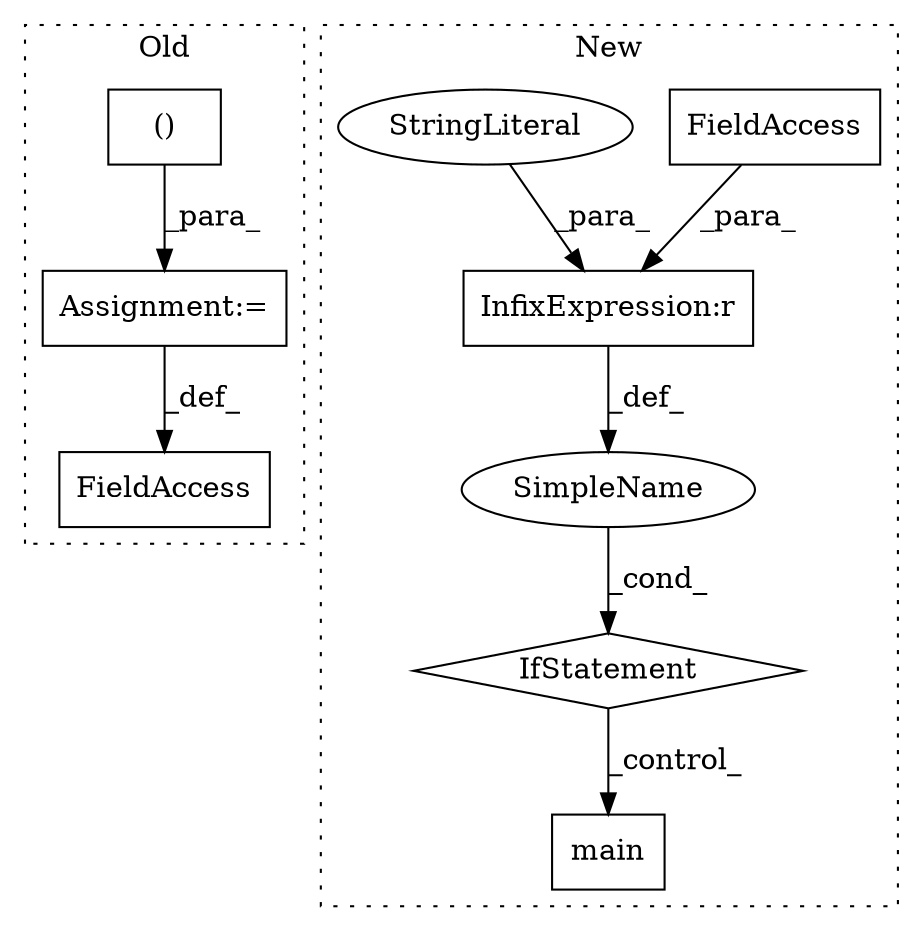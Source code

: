 digraph G {
subgraph cluster0 {
1 [label="()" a="106" s="984" l="25" shape="box"];
8 [label="FieldAccess" a="22" s="863" l="14" shape="box"];
9 [label="Assignment:=" a="7" s="877" l="1" shape="box"];
label = "Old";
style="dotted";
}
subgraph cluster1 {
2 [label="main" a="32" s="1888" l="6" shape="box"];
3 [label="IfStatement" a="25" s="1843,1869" l="4,2" shape="diamond"];
4 [label="SimpleName" a="42" s="" l="" shape="ellipse"];
5 [label="InfixExpression:r" a="27" s="1855" l="4" shape="box"];
6 [label="FieldAccess" a="22" s="1847" l="8" shape="box"];
7 [label="StringLiteral" a="45" s="1859" l="10" shape="ellipse"];
label = "New";
style="dotted";
}
1 -> 9 [label="_para_"];
3 -> 2 [label="_control_"];
4 -> 3 [label="_cond_"];
5 -> 4 [label="_def_"];
6 -> 5 [label="_para_"];
7 -> 5 [label="_para_"];
9 -> 8 [label="_def_"];
}